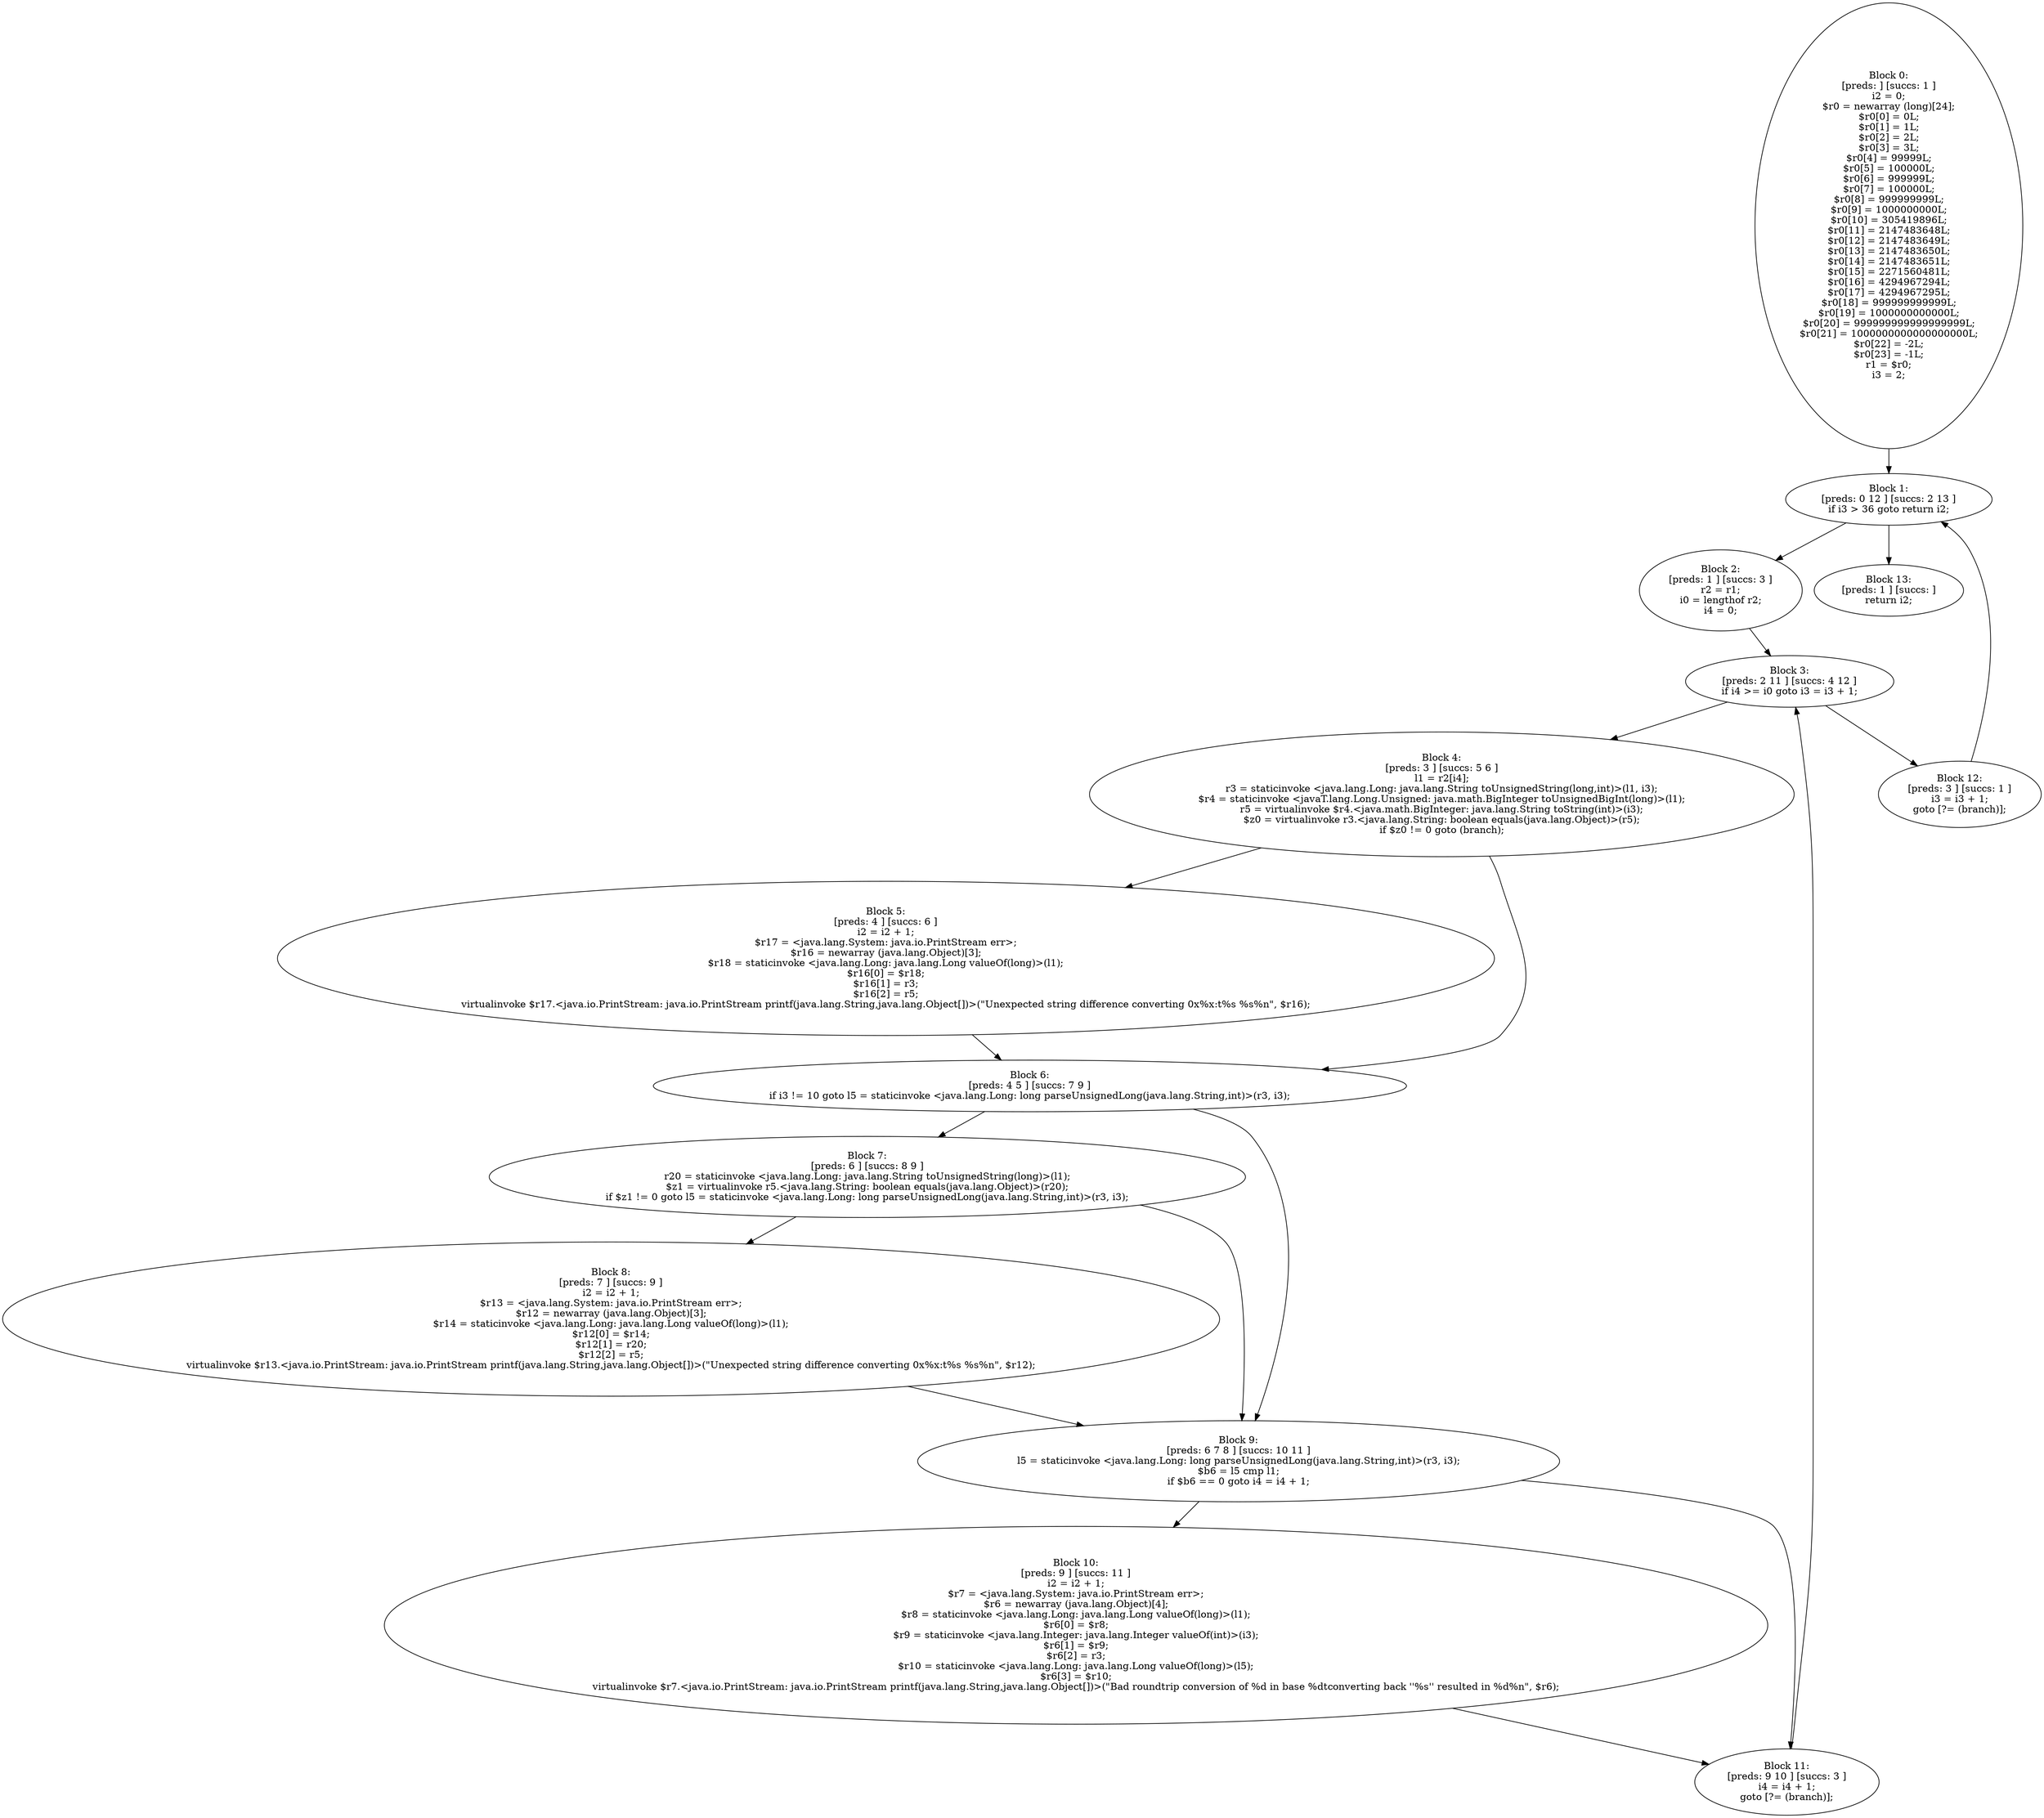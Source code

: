 digraph "unitGraph" {
    "Block 0:
[preds: ] [succs: 1 ]
i2 = 0;
$r0 = newarray (long)[24];
$r0[0] = 0L;
$r0[1] = 1L;
$r0[2] = 2L;
$r0[3] = 3L;
$r0[4] = 99999L;
$r0[5] = 100000L;
$r0[6] = 999999L;
$r0[7] = 100000L;
$r0[8] = 999999999L;
$r0[9] = 1000000000L;
$r0[10] = 305419896L;
$r0[11] = 2147483648L;
$r0[12] = 2147483649L;
$r0[13] = 2147483650L;
$r0[14] = 2147483651L;
$r0[15] = 2271560481L;
$r0[16] = 4294967294L;
$r0[17] = 4294967295L;
$r0[18] = 999999999999L;
$r0[19] = 1000000000000L;
$r0[20] = 999999999999999999L;
$r0[21] = 1000000000000000000L;
$r0[22] = -2L;
$r0[23] = -1L;
r1 = $r0;
i3 = 2;
"
    "Block 1:
[preds: 0 12 ] [succs: 2 13 ]
if i3 > 36 goto return i2;
"
    "Block 2:
[preds: 1 ] [succs: 3 ]
r2 = r1;
i0 = lengthof r2;
i4 = 0;
"
    "Block 3:
[preds: 2 11 ] [succs: 4 12 ]
if i4 >= i0 goto i3 = i3 + 1;
"
    "Block 4:
[preds: 3 ] [succs: 5 6 ]
l1 = r2[i4];
r3 = staticinvoke <java.lang.Long: java.lang.String toUnsignedString(long,int)>(l1, i3);
$r4 = staticinvoke <javaT.lang.Long.Unsigned: java.math.BigInteger toUnsignedBigInt(long)>(l1);
r5 = virtualinvoke $r4.<java.math.BigInteger: java.lang.String toString(int)>(i3);
$z0 = virtualinvoke r3.<java.lang.String: boolean equals(java.lang.Object)>(r5);
if $z0 != 0 goto (branch);
"
    "Block 5:
[preds: 4 ] [succs: 6 ]
i2 = i2 + 1;
$r17 = <java.lang.System: java.io.PrintStream err>;
$r16 = newarray (java.lang.Object)[3];
$r18 = staticinvoke <java.lang.Long: java.lang.Long valueOf(long)>(l1);
$r16[0] = $r18;
$r16[1] = r3;
$r16[2] = r5;
virtualinvoke $r17.<java.io.PrintStream: java.io.PrintStream printf(java.lang.String,java.lang.Object[])>(\"Unexpected string difference converting 0x%x:\t%s %s%n\", $r16);
"
    "Block 6:
[preds: 4 5 ] [succs: 7 9 ]
if i3 != 10 goto l5 = staticinvoke <java.lang.Long: long parseUnsignedLong(java.lang.String,int)>(r3, i3);
"
    "Block 7:
[preds: 6 ] [succs: 8 9 ]
r20 = staticinvoke <java.lang.Long: java.lang.String toUnsignedString(long)>(l1);
$z1 = virtualinvoke r5.<java.lang.String: boolean equals(java.lang.Object)>(r20);
if $z1 != 0 goto l5 = staticinvoke <java.lang.Long: long parseUnsignedLong(java.lang.String,int)>(r3, i3);
"
    "Block 8:
[preds: 7 ] [succs: 9 ]
i2 = i2 + 1;
$r13 = <java.lang.System: java.io.PrintStream err>;
$r12 = newarray (java.lang.Object)[3];
$r14 = staticinvoke <java.lang.Long: java.lang.Long valueOf(long)>(l1);
$r12[0] = $r14;
$r12[1] = r20;
$r12[2] = r5;
virtualinvoke $r13.<java.io.PrintStream: java.io.PrintStream printf(java.lang.String,java.lang.Object[])>(\"Unexpected string difference converting 0x%x:\t%s %s%n\", $r12);
"
    "Block 9:
[preds: 6 7 8 ] [succs: 10 11 ]
l5 = staticinvoke <java.lang.Long: long parseUnsignedLong(java.lang.String,int)>(r3, i3);
$b6 = l5 cmp l1;
if $b6 == 0 goto i4 = i4 + 1;
"
    "Block 10:
[preds: 9 ] [succs: 11 ]
i2 = i2 + 1;
$r7 = <java.lang.System: java.io.PrintStream err>;
$r6 = newarray (java.lang.Object)[4];
$r8 = staticinvoke <java.lang.Long: java.lang.Long valueOf(long)>(l1);
$r6[0] = $r8;
$r9 = staticinvoke <java.lang.Integer: java.lang.Integer valueOf(int)>(i3);
$r6[1] = $r9;
$r6[2] = r3;
$r10 = staticinvoke <java.lang.Long: java.lang.Long valueOf(long)>(l5);
$r6[3] = $r10;
virtualinvoke $r7.<java.io.PrintStream: java.io.PrintStream printf(java.lang.String,java.lang.Object[])>(\"Bad roundtrip conversion of %d in base %d\tconverting back \'\'%s\'\' resulted in %d%n\", $r6);
"
    "Block 11:
[preds: 9 10 ] [succs: 3 ]
i4 = i4 + 1;
goto [?= (branch)];
"
    "Block 12:
[preds: 3 ] [succs: 1 ]
i3 = i3 + 1;
goto [?= (branch)];
"
    "Block 13:
[preds: 1 ] [succs: ]
return i2;
"
    "Block 0:
[preds: ] [succs: 1 ]
i2 = 0;
$r0 = newarray (long)[24];
$r0[0] = 0L;
$r0[1] = 1L;
$r0[2] = 2L;
$r0[3] = 3L;
$r0[4] = 99999L;
$r0[5] = 100000L;
$r0[6] = 999999L;
$r0[7] = 100000L;
$r0[8] = 999999999L;
$r0[9] = 1000000000L;
$r0[10] = 305419896L;
$r0[11] = 2147483648L;
$r0[12] = 2147483649L;
$r0[13] = 2147483650L;
$r0[14] = 2147483651L;
$r0[15] = 2271560481L;
$r0[16] = 4294967294L;
$r0[17] = 4294967295L;
$r0[18] = 999999999999L;
$r0[19] = 1000000000000L;
$r0[20] = 999999999999999999L;
$r0[21] = 1000000000000000000L;
$r0[22] = -2L;
$r0[23] = -1L;
r1 = $r0;
i3 = 2;
"->"Block 1:
[preds: 0 12 ] [succs: 2 13 ]
if i3 > 36 goto return i2;
";
    "Block 1:
[preds: 0 12 ] [succs: 2 13 ]
if i3 > 36 goto return i2;
"->"Block 2:
[preds: 1 ] [succs: 3 ]
r2 = r1;
i0 = lengthof r2;
i4 = 0;
";
    "Block 1:
[preds: 0 12 ] [succs: 2 13 ]
if i3 > 36 goto return i2;
"->"Block 13:
[preds: 1 ] [succs: ]
return i2;
";
    "Block 2:
[preds: 1 ] [succs: 3 ]
r2 = r1;
i0 = lengthof r2;
i4 = 0;
"->"Block 3:
[preds: 2 11 ] [succs: 4 12 ]
if i4 >= i0 goto i3 = i3 + 1;
";
    "Block 3:
[preds: 2 11 ] [succs: 4 12 ]
if i4 >= i0 goto i3 = i3 + 1;
"->"Block 4:
[preds: 3 ] [succs: 5 6 ]
l1 = r2[i4];
r3 = staticinvoke <java.lang.Long: java.lang.String toUnsignedString(long,int)>(l1, i3);
$r4 = staticinvoke <javaT.lang.Long.Unsigned: java.math.BigInteger toUnsignedBigInt(long)>(l1);
r5 = virtualinvoke $r4.<java.math.BigInteger: java.lang.String toString(int)>(i3);
$z0 = virtualinvoke r3.<java.lang.String: boolean equals(java.lang.Object)>(r5);
if $z0 != 0 goto (branch);
";
    "Block 3:
[preds: 2 11 ] [succs: 4 12 ]
if i4 >= i0 goto i3 = i3 + 1;
"->"Block 12:
[preds: 3 ] [succs: 1 ]
i3 = i3 + 1;
goto [?= (branch)];
";
    "Block 4:
[preds: 3 ] [succs: 5 6 ]
l1 = r2[i4];
r3 = staticinvoke <java.lang.Long: java.lang.String toUnsignedString(long,int)>(l1, i3);
$r4 = staticinvoke <javaT.lang.Long.Unsigned: java.math.BigInteger toUnsignedBigInt(long)>(l1);
r5 = virtualinvoke $r4.<java.math.BigInteger: java.lang.String toString(int)>(i3);
$z0 = virtualinvoke r3.<java.lang.String: boolean equals(java.lang.Object)>(r5);
if $z0 != 0 goto (branch);
"->"Block 5:
[preds: 4 ] [succs: 6 ]
i2 = i2 + 1;
$r17 = <java.lang.System: java.io.PrintStream err>;
$r16 = newarray (java.lang.Object)[3];
$r18 = staticinvoke <java.lang.Long: java.lang.Long valueOf(long)>(l1);
$r16[0] = $r18;
$r16[1] = r3;
$r16[2] = r5;
virtualinvoke $r17.<java.io.PrintStream: java.io.PrintStream printf(java.lang.String,java.lang.Object[])>(\"Unexpected string difference converting 0x%x:\t%s %s%n\", $r16);
";
    "Block 4:
[preds: 3 ] [succs: 5 6 ]
l1 = r2[i4];
r3 = staticinvoke <java.lang.Long: java.lang.String toUnsignedString(long,int)>(l1, i3);
$r4 = staticinvoke <javaT.lang.Long.Unsigned: java.math.BigInteger toUnsignedBigInt(long)>(l1);
r5 = virtualinvoke $r4.<java.math.BigInteger: java.lang.String toString(int)>(i3);
$z0 = virtualinvoke r3.<java.lang.String: boolean equals(java.lang.Object)>(r5);
if $z0 != 0 goto (branch);
"->"Block 6:
[preds: 4 5 ] [succs: 7 9 ]
if i3 != 10 goto l5 = staticinvoke <java.lang.Long: long parseUnsignedLong(java.lang.String,int)>(r3, i3);
";
    "Block 5:
[preds: 4 ] [succs: 6 ]
i2 = i2 + 1;
$r17 = <java.lang.System: java.io.PrintStream err>;
$r16 = newarray (java.lang.Object)[3];
$r18 = staticinvoke <java.lang.Long: java.lang.Long valueOf(long)>(l1);
$r16[0] = $r18;
$r16[1] = r3;
$r16[2] = r5;
virtualinvoke $r17.<java.io.PrintStream: java.io.PrintStream printf(java.lang.String,java.lang.Object[])>(\"Unexpected string difference converting 0x%x:\t%s %s%n\", $r16);
"->"Block 6:
[preds: 4 5 ] [succs: 7 9 ]
if i3 != 10 goto l5 = staticinvoke <java.lang.Long: long parseUnsignedLong(java.lang.String,int)>(r3, i3);
";
    "Block 6:
[preds: 4 5 ] [succs: 7 9 ]
if i3 != 10 goto l5 = staticinvoke <java.lang.Long: long parseUnsignedLong(java.lang.String,int)>(r3, i3);
"->"Block 7:
[preds: 6 ] [succs: 8 9 ]
r20 = staticinvoke <java.lang.Long: java.lang.String toUnsignedString(long)>(l1);
$z1 = virtualinvoke r5.<java.lang.String: boolean equals(java.lang.Object)>(r20);
if $z1 != 0 goto l5 = staticinvoke <java.lang.Long: long parseUnsignedLong(java.lang.String,int)>(r3, i3);
";
    "Block 6:
[preds: 4 5 ] [succs: 7 9 ]
if i3 != 10 goto l5 = staticinvoke <java.lang.Long: long parseUnsignedLong(java.lang.String,int)>(r3, i3);
"->"Block 9:
[preds: 6 7 8 ] [succs: 10 11 ]
l5 = staticinvoke <java.lang.Long: long parseUnsignedLong(java.lang.String,int)>(r3, i3);
$b6 = l5 cmp l1;
if $b6 == 0 goto i4 = i4 + 1;
";
    "Block 7:
[preds: 6 ] [succs: 8 9 ]
r20 = staticinvoke <java.lang.Long: java.lang.String toUnsignedString(long)>(l1);
$z1 = virtualinvoke r5.<java.lang.String: boolean equals(java.lang.Object)>(r20);
if $z1 != 0 goto l5 = staticinvoke <java.lang.Long: long parseUnsignedLong(java.lang.String,int)>(r3, i3);
"->"Block 8:
[preds: 7 ] [succs: 9 ]
i2 = i2 + 1;
$r13 = <java.lang.System: java.io.PrintStream err>;
$r12 = newarray (java.lang.Object)[3];
$r14 = staticinvoke <java.lang.Long: java.lang.Long valueOf(long)>(l1);
$r12[0] = $r14;
$r12[1] = r20;
$r12[2] = r5;
virtualinvoke $r13.<java.io.PrintStream: java.io.PrintStream printf(java.lang.String,java.lang.Object[])>(\"Unexpected string difference converting 0x%x:\t%s %s%n\", $r12);
";
    "Block 7:
[preds: 6 ] [succs: 8 9 ]
r20 = staticinvoke <java.lang.Long: java.lang.String toUnsignedString(long)>(l1);
$z1 = virtualinvoke r5.<java.lang.String: boolean equals(java.lang.Object)>(r20);
if $z1 != 0 goto l5 = staticinvoke <java.lang.Long: long parseUnsignedLong(java.lang.String,int)>(r3, i3);
"->"Block 9:
[preds: 6 7 8 ] [succs: 10 11 ]
l5 = staticinvoke <java.lang.Long: long parseUnsignedLong(java.lang.String,int)>(r3, i3);
$b6 = l5 cmp l1;
if $b6 == 0 goto i4 = i4 + 1;
";
    "Block 8:
[preds: 7 ] [succs: 9 ]
i2 = i2 + 1;
$r13 = <java.lang.System: java.io.PrintStream err>;
$r12 = newarray (java.lang.Object)[3];
$r14 = staticinvoke <java.lang.Long: java.lang.Long valueOf(long)>(l1);
$r12[0] = $r14;
$r12[1] = r20;
$r12[2] = r5;
virtualinvoke $r13.<java.io.PrintStream: java.io.PrintStream printf(java.lang.String,java.lang.Object[])>(\"Unexpected string difference converting 0x%x:\t%s %s%n\", $r12);
"->"Block 9:
[preds: 6 7 8 ] [succs: 10 11 ]
l5 = staticinvoke <java.lang.Long: long parseUnsignedLong(java.lang.String,int)>(r3, i3);
$b6 = l5 cmp l1;
if $b6 == 0 goto i4 = i4 + 1;
";
    "Block 9:
[preds: 6 7 8 ] [succs: 10 11 ]
l5 = staticinvoke <java.lang.Long: long parseUnsignedLong(java.lang.String,int)>(r3, i3);
$b6 = l5 cmp l1;
if $b6 == 0 goto i4 = i4 + 1;
"->"Block 10:
[preds: 9 ] [succs: 11 ]
i2 = i2 + 1;
$r7 = <java.lang.System: java.io.PrintStream err>;
$r6 = newarray (java.lang.Object)[4];
$r8 = staticinvoke <java.lang.Long: java.lang.Long valueOf(long)>(l1);
$r6[0] = $r8;
$r9 = staticinvoke <java.lang.Integer: java.lang.Integer valueOf(int)>(i3);
$r6[1] = $r9;
$r6[2] = r3;
$r10 = staticinvoke <java.lang.Long: java.lang.Long valueOf(long)>(l5);
$r6[3] = $r10;
virtualinvoke $r7.<java.io.PrintStream: java.io.PrintStream printf(java.lang.String,java.lang.Object[])>(\"Bad roundtrip conversion of %d in base %d\tconverting back \'\'%s\'\' resulted in %d%n\", $r6);
";
    "Block 9:
[preds: 6 7 8 ] [succs: 10 11 ]
l5 = staticinvoke <java.lang.Long: long parseUnsignedLong(java.lang.String,int)>(r3, i3);
$b6 = l5 cmp l1;
if $b6 == 0 goto i4 = i4 + 1;
"->"Block 11:
[preds: 9 10 ] [succs: 3 ]
i4 = i4 + 1;
goto [?= (branch)];
";
    "Block 10:
[preds: 9 ] [succs: 11 ]
i2 = i2 + 1;
$r7 = <java.lang.System: java.io.PrintStream err>;
$r6 = newarray (java.lang.Object)[4];
$r8 = staticinvoke <java.lang.Long: java.lang.Long valueOf(long)>(l1);
$r6[0] = $r8;
$r9 = staticinvoke <java.lang.Integer: java.lang.Integer valueOf(int)>(i3);
$r6[1] = $r9;
$r6[2] = r3;
$r10 = staticinvoke <java.lang.Long: java.lang.Long valueOf(long)>(l5);
$r6[3] = $r10;
virtualinvoke $r7.<java.io.PrintStream: java.io.PrintStream printf(java.lang.String,java.lang.Object[])>(\"Bad roundtrip conversion of %d in base %d\tconverting back \'\'%s\'\' resulted in %d%n\", $r6);
"->"Block 11:
[preds: 9 10 ] [succs: 3 ]
i4 = i4 + 1;
goto [?= (branch)];
";
    "Block 11:
[preds: 9 10 ] [succs: 3 ]
i4 = i4 + 1;
goto [?= (branch)];
"->"Block 3:
[preds: 2 11 ] [succs: 4 12 ]
if i4 >= i0 goto i3 = i3 + 1;
";
    "Block 12:
[preds: 3 ] [succs: 1 ]
i3 = i3 + 1;
goto [?= (branch)];
"->"Block 1:
[preds: 0 12 ] [succs: 2 13 ]
if i3 > 36 goto return i2;
";
}
